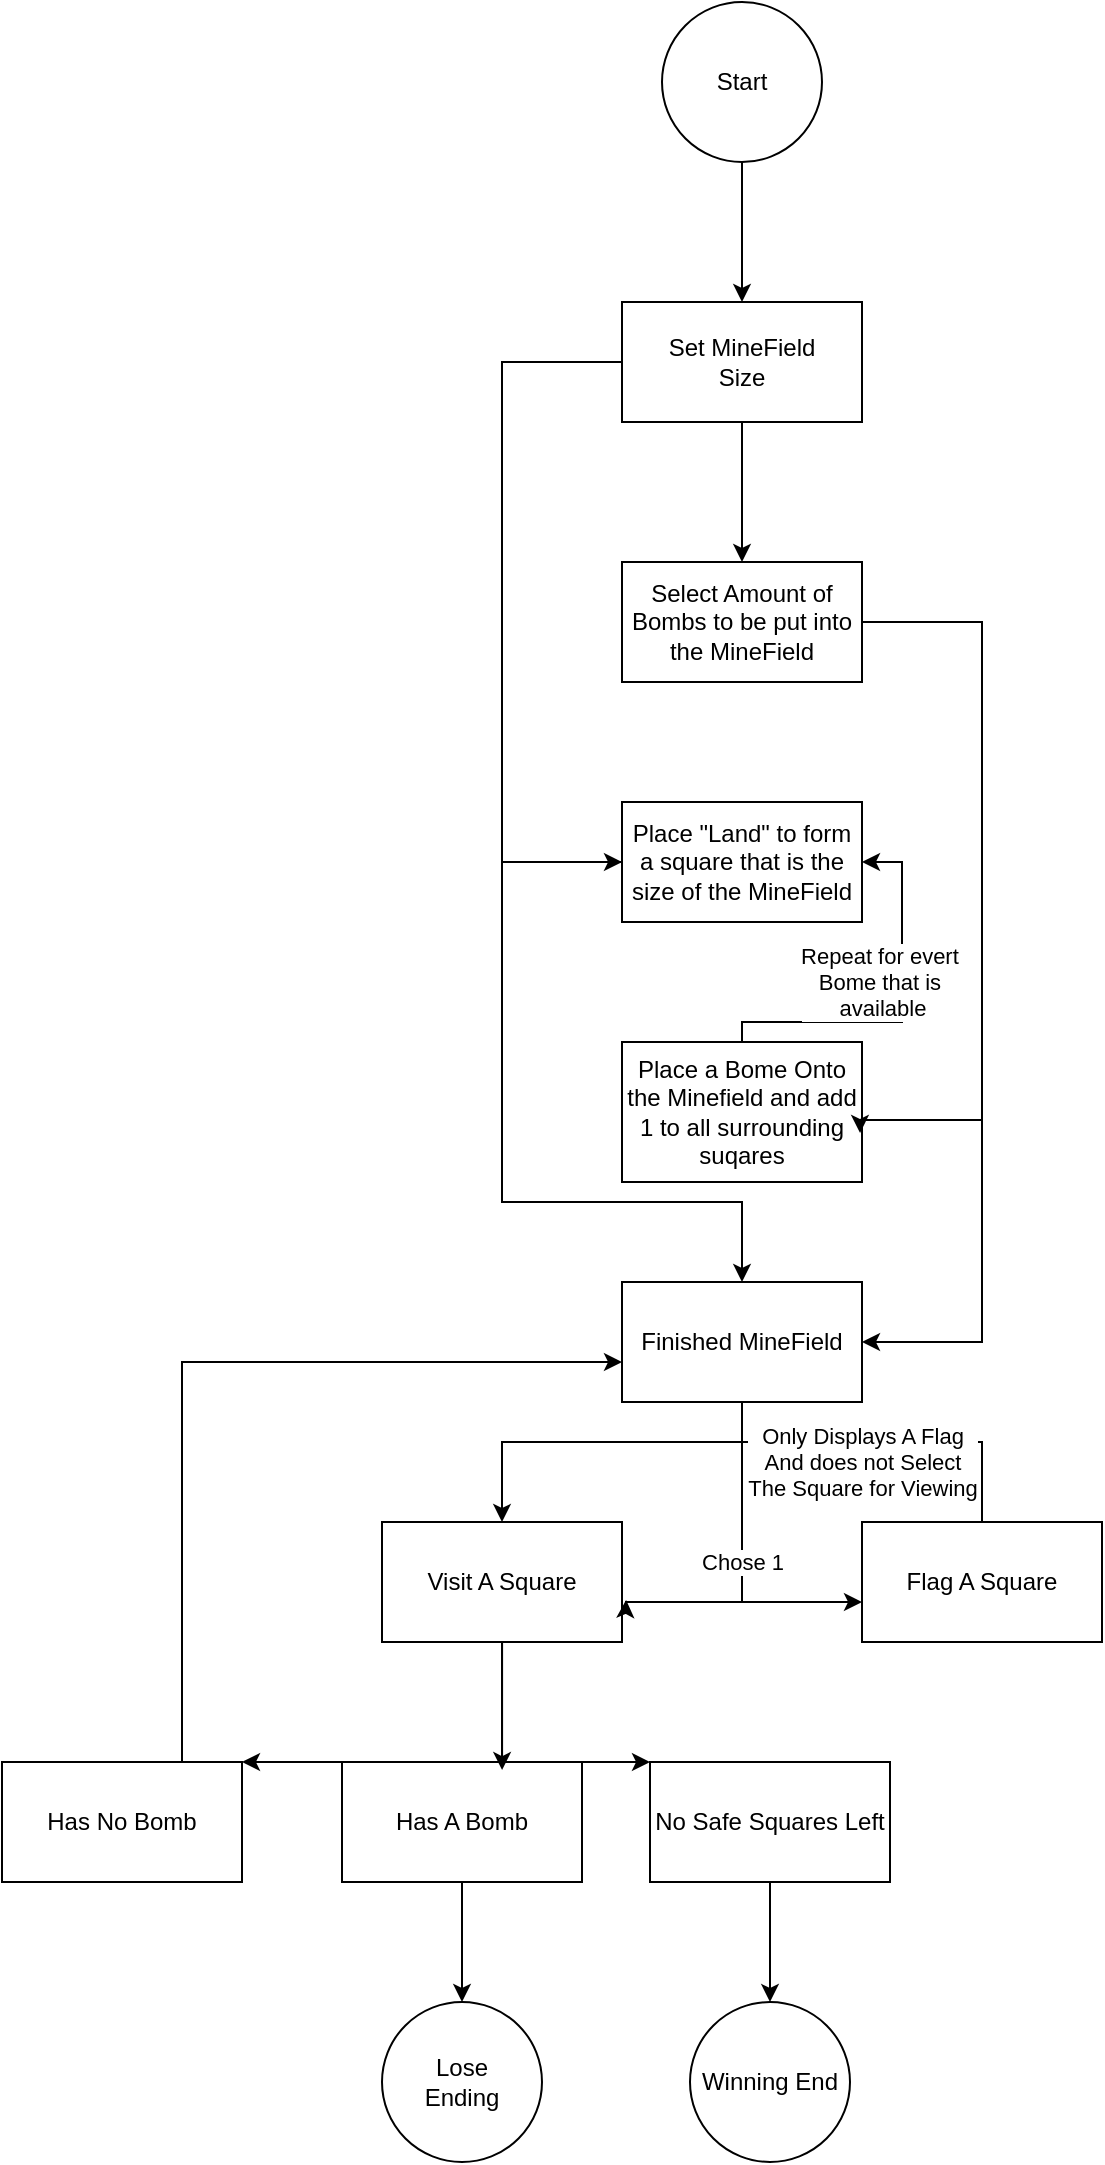 <mxfile version="26.0.16">
  <diagram id="C5RBs43oDa-KdzZeNtuy" name="Page-1">
    <mxGraphModel dx="1434" dy="844" grid="1" gridSize="10" guides="1" tooltips="1" connect="1" arrows="1" fold="1" page="1" pageScale="1" pageWidth="827" pageHeight="1169" math="0" shadow="0">
      <root>
        <mxCell id="WIyWlLk6GJQsqaUBKTNV-0" />
        <mxCell id="WIyWlLk6GJQsqaUBKTNV-1" parent="WIyWlLk6GJQsqaUBKTNV-0" />
        <mxCell id="GDgoOHbsDYtngrh4CRVs-2" style="edgeStyle=orthogonalEdgeStyle;rounded=0;orthogonalLoop=1;jettySize=auto;html=1;" edge="1" parent="WIyWlLk6GJQsqaUBKTNV-1" source="GDgoOHbsDYtngrh4CRVs-0" target="GDgoOHbsDYtngrh4CRVs-1">
          <mxGeometry relative="1" as="geometry" />
        </mxCell>
        <mxCell id="GDgoOHbsDYtngrh4CRVs-0" value="Start" style="ellipse;whiteSpace=wrap;html=1;aspect=fixed;" vertex="1" parent="WIyWlLk6GJQsqaUBKTNV-1">
          <mxGeometry x="360" y="40" width="80" height="80" as="geometry" />
        </mxCell>
        <mxCell id="GDgoOHbsDYtngrh4CRVs-4" style="edgeStyle=orthogonalEdgeStyle;rounded=0;orthogonalLoop=1;jettySize=auto;html=1;" edge="1" parent="WIyWlLk6GJQsqaUBKTNV-1" source="GDgoOHbsDYtngrh4CRVs-1" target="GDgoOHbsDYtngrh4CRVs-3">
          <mxGeometry relative="1" as="geometry" />
        </mxCell>
        <mxCell id="GDgoOHbsDYtngrh4CRVs-6" style="edgeStyle=orthogonalEdgeStyle;rounded=0;orthogonalLoop=1;jettySize=auto;html=1;" edge="1" parent="WIyWlLk6GJQsqaUBKTNV-1" source="GDgoOHbsDYtngrh4CRVs-1" target="GDgoOHbsDYtngrh4CRVs-5">
          <mxGeometry relative="1" as="geometry">
            <Array as="points">
              <mxPoint x="280" y="220" />
              <mxPoint x="280" y="470" />
            </Array>
          </mxGeometry>
        </mxCell>
        <mxCell id="GDgoOHbsDYtngrh4CRVs-1" value="Set MineField&lt;div&gt;Size&lt;/div&gt;" style="rounded=0;whiteSpace=wrap;html=1;" vertex="1" parent="WIyWlLk6GJQsqaUBKTNV-1">
          <mxGeometry x="340" y="190" width="120" height="60" as="geometry" />
        </mxCell>
        <mxCell id="GDgoOHbsDYtngrh4CRVs-14" style="edgeStyle=orthogonalEdgeStyle;rounded=0;orthogonalLoop=1;jettySize=auto;html=1;entryX=1;entryY=0.5;entryDx=0;entryDy=0;" edge="1" parent="WIyWlLk6GJQsqaUBKTNV-1" source="GDgoOHbsDYtngrh4CRVs-3" target="GDgoOHbsDYtngrh4CRVs-11">
          <mxGeometry relative="1" as="geometry">
            <Array as="points">
              <mxPoint x="520" y="350" />
              <mxPoint x="520" y="710" />
            </Array>
          </mxGeometry>
        </mxCell>
        <mxCell id="GDgoOHbsDYtngrh4CRVs-3" value="Select Amount of Bombs to be put into&lt;div&gt;the MineField&lt;/div&gt;" style="rounded=0;whiteSpace=wrap;html=1;" vertex="1" parent="WIyWlLk6GJQsqaUBKTNV-1">
          <mxGeometry x="340" y="320" width="120" height="60" as="geometry" />
        </mxCell>
        <mxCell id="GDgoOHbsDYtngrh4CRVs-12" style="edgeStyle=orthogonalEdgeStyle;rounded=0;orthogonalLoop=1;jettySize=auto;html=1;" edge="1" parent="WIyWlLk6GJQsqaUBKTNV-1" source="GDgoOHbsDYtngrh4CRVs-5" target="GDgoOHbsDYtngrh4CRVs-11">
          <mxGeometry relative="1" as="geometry">
            <Array as="points">
              <mxPoint x="280" y="470" />
              <mxPoint x="280" y="640" />
              <mxPoint x="400" y="640" />
            </Array>
          </mxGeometry>
        </mxCell>
        <mxCell id="GDgoOHbsDYtngrh4CRVs-5" value="Place &quot;Land&quot; to form a square that is the size of the MineField" style="rounded=0;whiteSpace=wrap;html=1;" vertex="1" parent="WIyWlLk6GJQsqaUBKTNV-1">
          <mxGeometry x="340" y="440" width="120" height="60" as="geometry" />
        </mxCell>
        <mxCell id="GDgoOHbsDYtngrh4CRVs-9" style="edgeStyle=orthogonalEdgeStyle;rounded=0;orthogonalLoop=1;jettySize=auto;html=1;" edge="1" parent="WIyWlLk6GJQsqaUBKTNV-1" source="GDgoOHbsDYtngrh4CRVs-7" target="GDgoOHbsDYtngrh4CRVs-5">
          <mxGeometry relative="1" as="geometry">
            <Array as="points">
              <mxPoint x="400" y="550" />
              <mxPoint x="480" y="550" />
              <mxPoint x="480" y="470" />
            </Array>
          </mxGeometry>
        </mxCell>
        <mxCell id="GDgoOHbsDYtngrh4CRVs-10" value="Repeat for evert&amp;nbsp;&lt;div&gt;Bome that is&amp;nbsp;&lt;/div&gt;&lt;div&gt;available&lt;/div&gt;" style="edgeLabel;html=1;align=center;verticalAlign=middle;resizable=0;points=[];" vertex="1" connectable="0" parent="GDgoOHbsDYtngrh4CRVs-9">
          <mxGeometry x="0.15" y="-2" relative="1" as="geometry">
            <mxPoint x="-12" y="-1" as="offset" />
          </mxGeometry>
        </mxCell>
        <mxCell id="GDgoOHbsDYtngrh4CRVs-7" value="Place a Bome Onto the Minefield and add&lt;div&gt;1 to all surrounding suqares&lt;/div&gt;" style="rounded=0;whiteSpace=wrap;html=1;" vertex="1" parent="WIyWlLk6GJQsqaUBKTNV-1">
          <mxGeometry x="340" y="560" width="120" height="70" as="geometry" />
        </mxCell>
        <mxCell id="GDgoOHbsDYtngrh4CRVs-8" style="edgeStyle=orthogonalEdgeStyle;rounded=0;orthogonalLoop=1;jettySize=auto;html=1;entryX=0.992;entryY=0.65;entryDx=0;entryDy=0;entryPerimeter=0;" edge="1" parent="WIyWlLk6GJQsqaUBKTNV-1" source="GDgoOHbsDYtngrh4CRVs-3" target="GDgoOHbsDYtngrh4CRVs-7">
          <mxGeometry relative="1" as="geometry">
            <Array as="points">
              <mxPoint x="520" y="350" />
              <mxPoint x="520" y="599" />
            </Array>
          </mxGeometry>
        </mxCell>
        <mxCell id="GDgoOHbsDYtngrh4CRVs-19" style="edgeStyle=orthogonalEdgeStyle;rounded=0;orthogonalLoop=1;jettySize=auto;html=1;" edge="1" parent="WIyWlLk6GJQsqaUBKTNV-1" source="GDgoOHbsDYtngrh4CRVs-11" target="GDgoOHbsDYtngrh4CRVs-15">
          <mxGeometry relative="1" as="geometry">
            <Array as="points">
              <mxPoint x="400" y="840" />
            </Array>
          </mxGeometry>
        </mxCell>
        <mxCell id="GDgoOHbsDYtngrh4CRVs-11" value="Finished MineField" style="rounded=0;whiteSpace=wrap;html=1;" vertex="1" parent="WIyWlLk6GJQsqaUBKTNV-1">
          <mxGeometry x="340" y="680" width="120" height="60" as="geometry" />
        </mxCell>
        <mxCell id="GDgoOHbsDYtngrh4CRVs-32" style="edgeStyle=orthogonalEdgeStyle;rounded=0;orthogonalLoop=1;jettySize=auto;html=1;" edge="1" parent="WIyWlLk6GJQsqaUBKTNV-1" source="GDgoOHbsDYtngrh4CRVs-15" target="GDgoOHbsDYtngrh4CRVs-16">
          <mxGeometry relative="1" as="geometry">
            <Array as="points">
              <mxPoint x="520" y="760" />
              <mxPoint x="280" y="760" />
            </Array>
          </mxGeometry>
        </mxCell>
        <mxCell id="GDgoOHbsDYtngrh4CRVs-33" value="Only Displays A Flag&lt;div&gt;And does not Select&lt;/div&gt;&lt;div&gt;The Square for Viewing&lt;/div&gt;" style="edgeLabel;html=1;align=center;verticalAlign=middle;resizable=0;points=[];" vertex="1" connectable="0" parent="GDgoOHbsDYtngrh4CRVs-32">
          <mxGeometry x="-0.575" relative="1" as="geometry">
            <mxPoint x="-32" y="10" as="offset" />
          </mxGeometry>
        </mxCell>
        <mxCell id="GDgoOHbsDYtngrh4CRVs-15" value="Flag A Square" style="rounded=0;whiteSpace=wrap;html=1;" vertex="1" parent="WIyWlLk6GJQsqaUBKTNV-1">
          <mxGeometry x="460" y="800" width="120" height="60" as="geometry" />
        </mxCell>
        <mxCell id="GDgoOHbsDYtngrh4CRVs-24" style="edgeStyle=orthogonalEdgeStyle;rounded=0;orthogonalLoop=1;jettySize=auto;html=1;" edge="1" parent="WIyWlLk6GJQsqaUBKTNV-1" source="GDgoOHbsDYtngrh4CRVs-16" target="GDgoOHbsDYtngrh4CRVs-22">
          <mxGeometry relative="1" as="geometry">
            <Array as="points">
              <mxPoint x="280" y="920" />
            </Array>
          </mxGeometry>
        </mxCell>
        <mxCell id="GDgoOHbsDYtngrh4CRVs-30" style="edgeStyle=orthogonalEdgeStyle;rounded=0;orthogonalLoop=1;jettySize=auto;html=1;" edge="1" parent="WIyWlLk6GJQsqaUBKTNV-1" source="GDgoOHbsDYtngrh4CRVs-16" target="GDgoOHbsDYtngrh4CRVs-29">
          <mxGeometry relative="1" as="geometry">
            <Array as="points">
              <mxPoint x="280" y="920" />
            </Array>
          </mxGeometry>
        </mxCell>
        <mxCell id="GDgoOHbsDYtngrh4CRVs-16" value="Visit A Square" style="rounded=0;whiteSpace=wrap;html=1;" vertex="1" parent="WIyWlLk6GJQsqaUBKTNV-1">
          <mxGeometry x="220" y="800" width="120" height="60" as="geometry" />
        </mxCell>
        <mxCell id="GDgoOHbsDYtngrh4CRVs-17" style="edgeStyle=orthogonalEdgeStyle;rounded=0;orthogonalLoop=1;jettySize=auto;html=1;entryX=1.017;entryY=0.65;entryDx=0;entryDy=0;entryPerimeter=0;" edge="1" parent="WIyWlLk6GJQsqaUBKTNV-1" source="GDgoOHbsDYtngrh4CRVs-11" target="GDgoOHbsDYtngrh4CRVs-16">
          <mxGeometry relative="1" as="geometry">
            <Array as="points">
              <mxPoint x="400" y="840" />
            </Array>
          </mxGeometry>
        </mxCell>
        <mxCell id="GDgoOHbsDYtngrh4CRVs-20" value="Chose 1" style="edgeLabel;html=1;align=center;verticalAlign=middle;resizable=0;points=[];" vertex="1" connectable="0" parent="GDgoOHbsDYtngrh4CRVs-17">
          <mxGeometry x="-0.532" y="3" relative="1" as="geometry">
            <mxPoint x="-3" y="43" as="offset" />
          </mxGeometry>
        </mxCell>
        <mxCell id="GDgoOHbsDYtngrh4CRVs-27" style="edgeStyle=orthogonalEdgeStyle;rounded=0;orthogonalLoop=1;jettySize=auto;html=1;" edge="1" parent="WIyWlLk6GJQsqaUBKTNV-1" source="GDgoOHbsDYtngrh4CRVs-21" target="GDgoOHbsDYtngrh4CRVs-26">
          <mxGeometry relative="1" as="geometry" />
        </mxCell>
        <mxCell id="GDgoOHbsDYtngrh4CRVs-21" value="Has A Bomb" style="rounded=0;whiteSpace=wrap;html=1;" vertex="1" parent="WIyWlLk6GJQsqaUBKTNV-1">
          <mxGeometry x="200" y="920" width="120" height="60" as="geometry" />
        </mxCell>
        <mxCell id="GDgoOHbsDYtngrh4CRVs-25" style="edgeStyle=orthogonalEdgeStyle;rounded=0;orthogonalLoop=1;jettySize=auto;html=1;" edge="1" parent="WIyWlLk6GJQsqaUBKTNV-1" source="GDgoOHbsDYtngrh4CRVs-22" target="GDgoOHbsDYtngrh4CRVs-11">
          <mxGeometry relative="1" as="geometry">
            <Array as="points">
              <mxPoint x="120" y="720" />
            </Array>
          </mxGeometry>
        </mxCell>
        <mxCell id="GDgoOHbsDYtngrh4CRVs-22" value="Has No Bomb" style="rounded=0;whiteSpace=wrap;html=1;" vertex="1" parent="WIyWlLk6GJQsqaUBKTNV-1">
          <mxGeometry x="30" y="920" width="120" height="60" as="geometry" />
        </mxCell>
        <mxCell id="GDgoOHbsDYtngrh4CRVs-23" style="edgeStyle=orthogonalEdgeStyle;rounded=0;orthogonalLoop=1;jettySize=auto;html=1;entryX=0.667;entryY=0.067;entryDx=0;entryDy=0;entryPerimeter=0;" edge="1" parent="WIyWlLk6GJQsqaUBKTNV-1" source="GDgoOHbsDYtngrh4CRVs-16" target="GDgoOHbsDYtngrh4CRVs-21">
          <mxGeometry relative="1" as="geometry" />
        </mxCell>
        <mxCell id="GDgoOHbsDYtngrh4CRVs-26" value="Lose&lt;div&gt;Ending&lt;/div&gt;" style="ellipse;whiteSpace=wrap;html=1;aspect=fixed;" vertex="1" parent="WIyWlLk6GJQsqaUBKTNV-1">
          <mxGeometry x="220" y="1040" width="80" height="80" as="geometry" />
        </mxCell>
        <mxCell id="GDgoOHbsDYtngrh4CRVs-28" value="Winning End" style="ellipse;whiteSpace=wrap;html=1;aspect=fixed;" vertex="1" parent="WIyWlLk6GJQsqaUBKTNV-1">
          <mxGeometry x="374" y="1040" width="80" height="80" as="geometry" />
        </mxCell>
        <mxCell id="GDgoOHbsDYtngrh4CRVs-31" style="edgeStyle=orthogonalEdgeStyle;rounded=0;orthogonalLoop=1;jettySize=auto;html=1;" edge="1" parent="WIyWlLk6GJQsqaUBKTNV-1" source="GDgoOHbsDYtngrh4CRVs-29" target="GDgoOHbsDYtngrh4CRVs-28">
          <mxGeometry relative="1" as="geometry" />
        </mxCell>
        <mxCell id="GDgoOHbsDYtngrh4CRVs-29" value="No Safe Squares Left" style="rounded=0;whiteSpace=wrap;html=1;" vertex="1" parent="WIyWlLk6GJQsqaUBKTNV-1">
          <mxGeometry x="354" y="920" width="120" height="60" as="geometry" />
        </mxCell>
      </root>
    </mxGraphModel>
  </diagram>
</mxfile>
